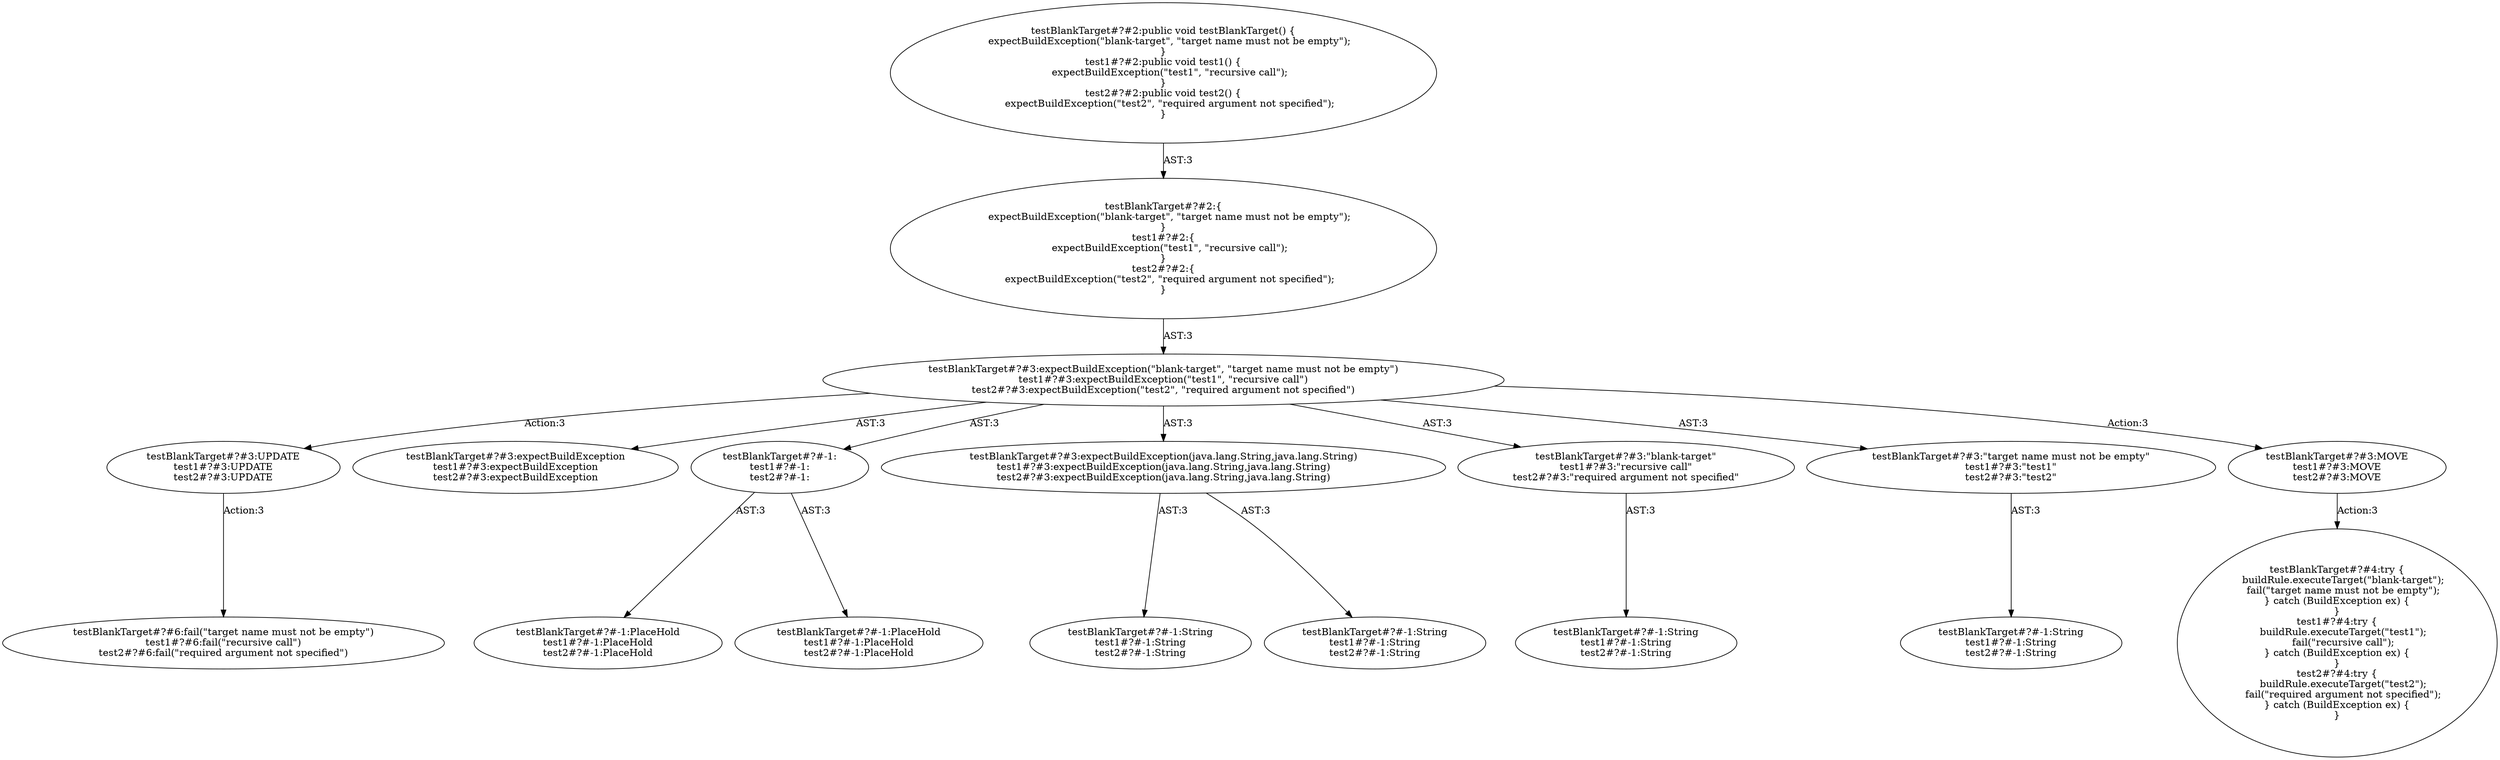 digraph "Pattern" {
0 [label="testBlankTarget#?#3:UPDATE
test1#?#3:UPDATE
test2#?#3:UPDATE" shape=ellipse]
1 [label="testBlankTarget#?#3:expectBuildException(\"blank-target\", \"target name must not be empty\")
test1#?#3:expectBuildException(\"test1\", \"recursive call\")
test2#?#3:expectBuildException(\"test2\", \"required argument not specified\")" shape=ellipse]
2 [label="testBlankTarget#?#2:\{
    expectBuildException(\"blank-target\", \"target name must not be empty\");
\}
test1#?#2:\{
    expectBuildException(\"test1\", \"recursive call\");
\}
test2#?#2:\{
    expectBuildException(\"test2\", \"required argument not specified\");
\}" shape=ellipse]
3 [label="testBlankTarget#?#2:public void testBlankTarget() \{
    expectBuildException(\"blank-target\", \"target name must not be empty\");
\}
test1#?#2:public void test1() \{
    expectBuildException(\"test1\", \"recursive call\");
\}
test2#?#2:public void test2() \{
    expectBuildException(\"test2\", \"required argument not specified\");
\}" shape=ellipse]
4 [label="testBlankTarget#?#3:expectBuildException
test1#?#3:expectBuildException
test2#?#3:expectBuildException" shape=ellipse]
5 [label="testBlankTarget#?#-1:
test1#?#-1:
test2#?#-1:" shape=ellipse]
6 [label="testBlankTarget#?#-1:PlaceHold
test1#?#-1:PlaceHold
test2#?#-1:PlaceHold" shape=ellipse]
7 [label="testBlankTarget#?#-1:PlaceHold
test1#?#-1:PlaceHold
test2#?#-1:PlaceHold" shape=ellipse]
8 [label="testBlankTarget#?#3:expectBuildException(java.lang.String,java.lang.String)
test1#?#3:expectBuildException(java.lang.String,java.lang.String)
test2#?#3:expectBuildException(java.lang.String,java.lang.String)" shape=ellipse]
9 [label="testBlankTarget#?#-1:String
test1#?#-1:String
test2#?#-1:String" shape=ellipse]
10 [label="testBlankTarget#?#-1:String
test1#?#-1:String
test2#?#-1:String" shape=ellipse]
11 [label="testBlankTarget#?#3:\"blank-target\"
test1#?#3:\"recursive call\"
test2#?#3:\"required argument not specified\"" shape=ellipse]
12 [label="testBlankTarget#?#-1:String
test1#?#-1:String
test2#?#-1:String" shape=ellipse]
13 [label="testBlankTarget#?#3:\"target name must not be empty\"
test1#?#3:\"test1\"
test2#?#3:\"test2\"" shape=ellipse]
14 [label="testBlankTarget#?#-1:String
test1#?#-1:String
test2#?#-1:String" shape=ellipse]
15 [label="testBlankTarget#?#3:MOVE
test1#?#3:MOVE
test2#?#3:MOVE" shape=ellipse]
16 [label="testBlankTarget#?#4:try \{
    buildRule.executeTarget(\"blank-target\");
    fail(\"target name must not be empty\");
\} catch (BuildException ex) \{
\}
test1#?#4:try \{
    buildRule.executeTarget(\"test1\");
    fail(\"recursive call\");
\} catch (BuildException ex) \{
\}
test2#?#4:try \{
    buildRule.executeTarget(\"test2\");
    fail(\"required argument not specified\");
\} catch (BuildException ex) \{
\}" shape=ellipse]
17 [label="testBlankTarget#?#6:fail(\"target name must not be empty\")
test1#?#6:fail(\"recursive call\")
test2#?#6:fail(\"required argument not specified\")" shape=ellipse]
0 -> 17 [label="Action:3"];
1 -> 0 [label="Action:3"];
1 -> 4 [label="AST:3"];
1 -> 5 [label="AST:3"];
1 -> 8 [label="AST:3"];
1 -> 11 [label="AST:3"];
1 -> 13 [label="AST:3"];
1 -> 15 [label="Action:3"];
2 -> 1 [label="AST:3"];
3 -> 2 [label="AST:3"];
5 -> 6 [label="AST:3"];
5 -> 7 [label="AST:3"];
8 -> 9 [label="AST:3"];
8 -> 10 [label="AST:3"];
11 -> 12 [label="AST:3"];
13 -> 14 [label="AST:3"];
15 -> 16 [label="Action:3"];
}